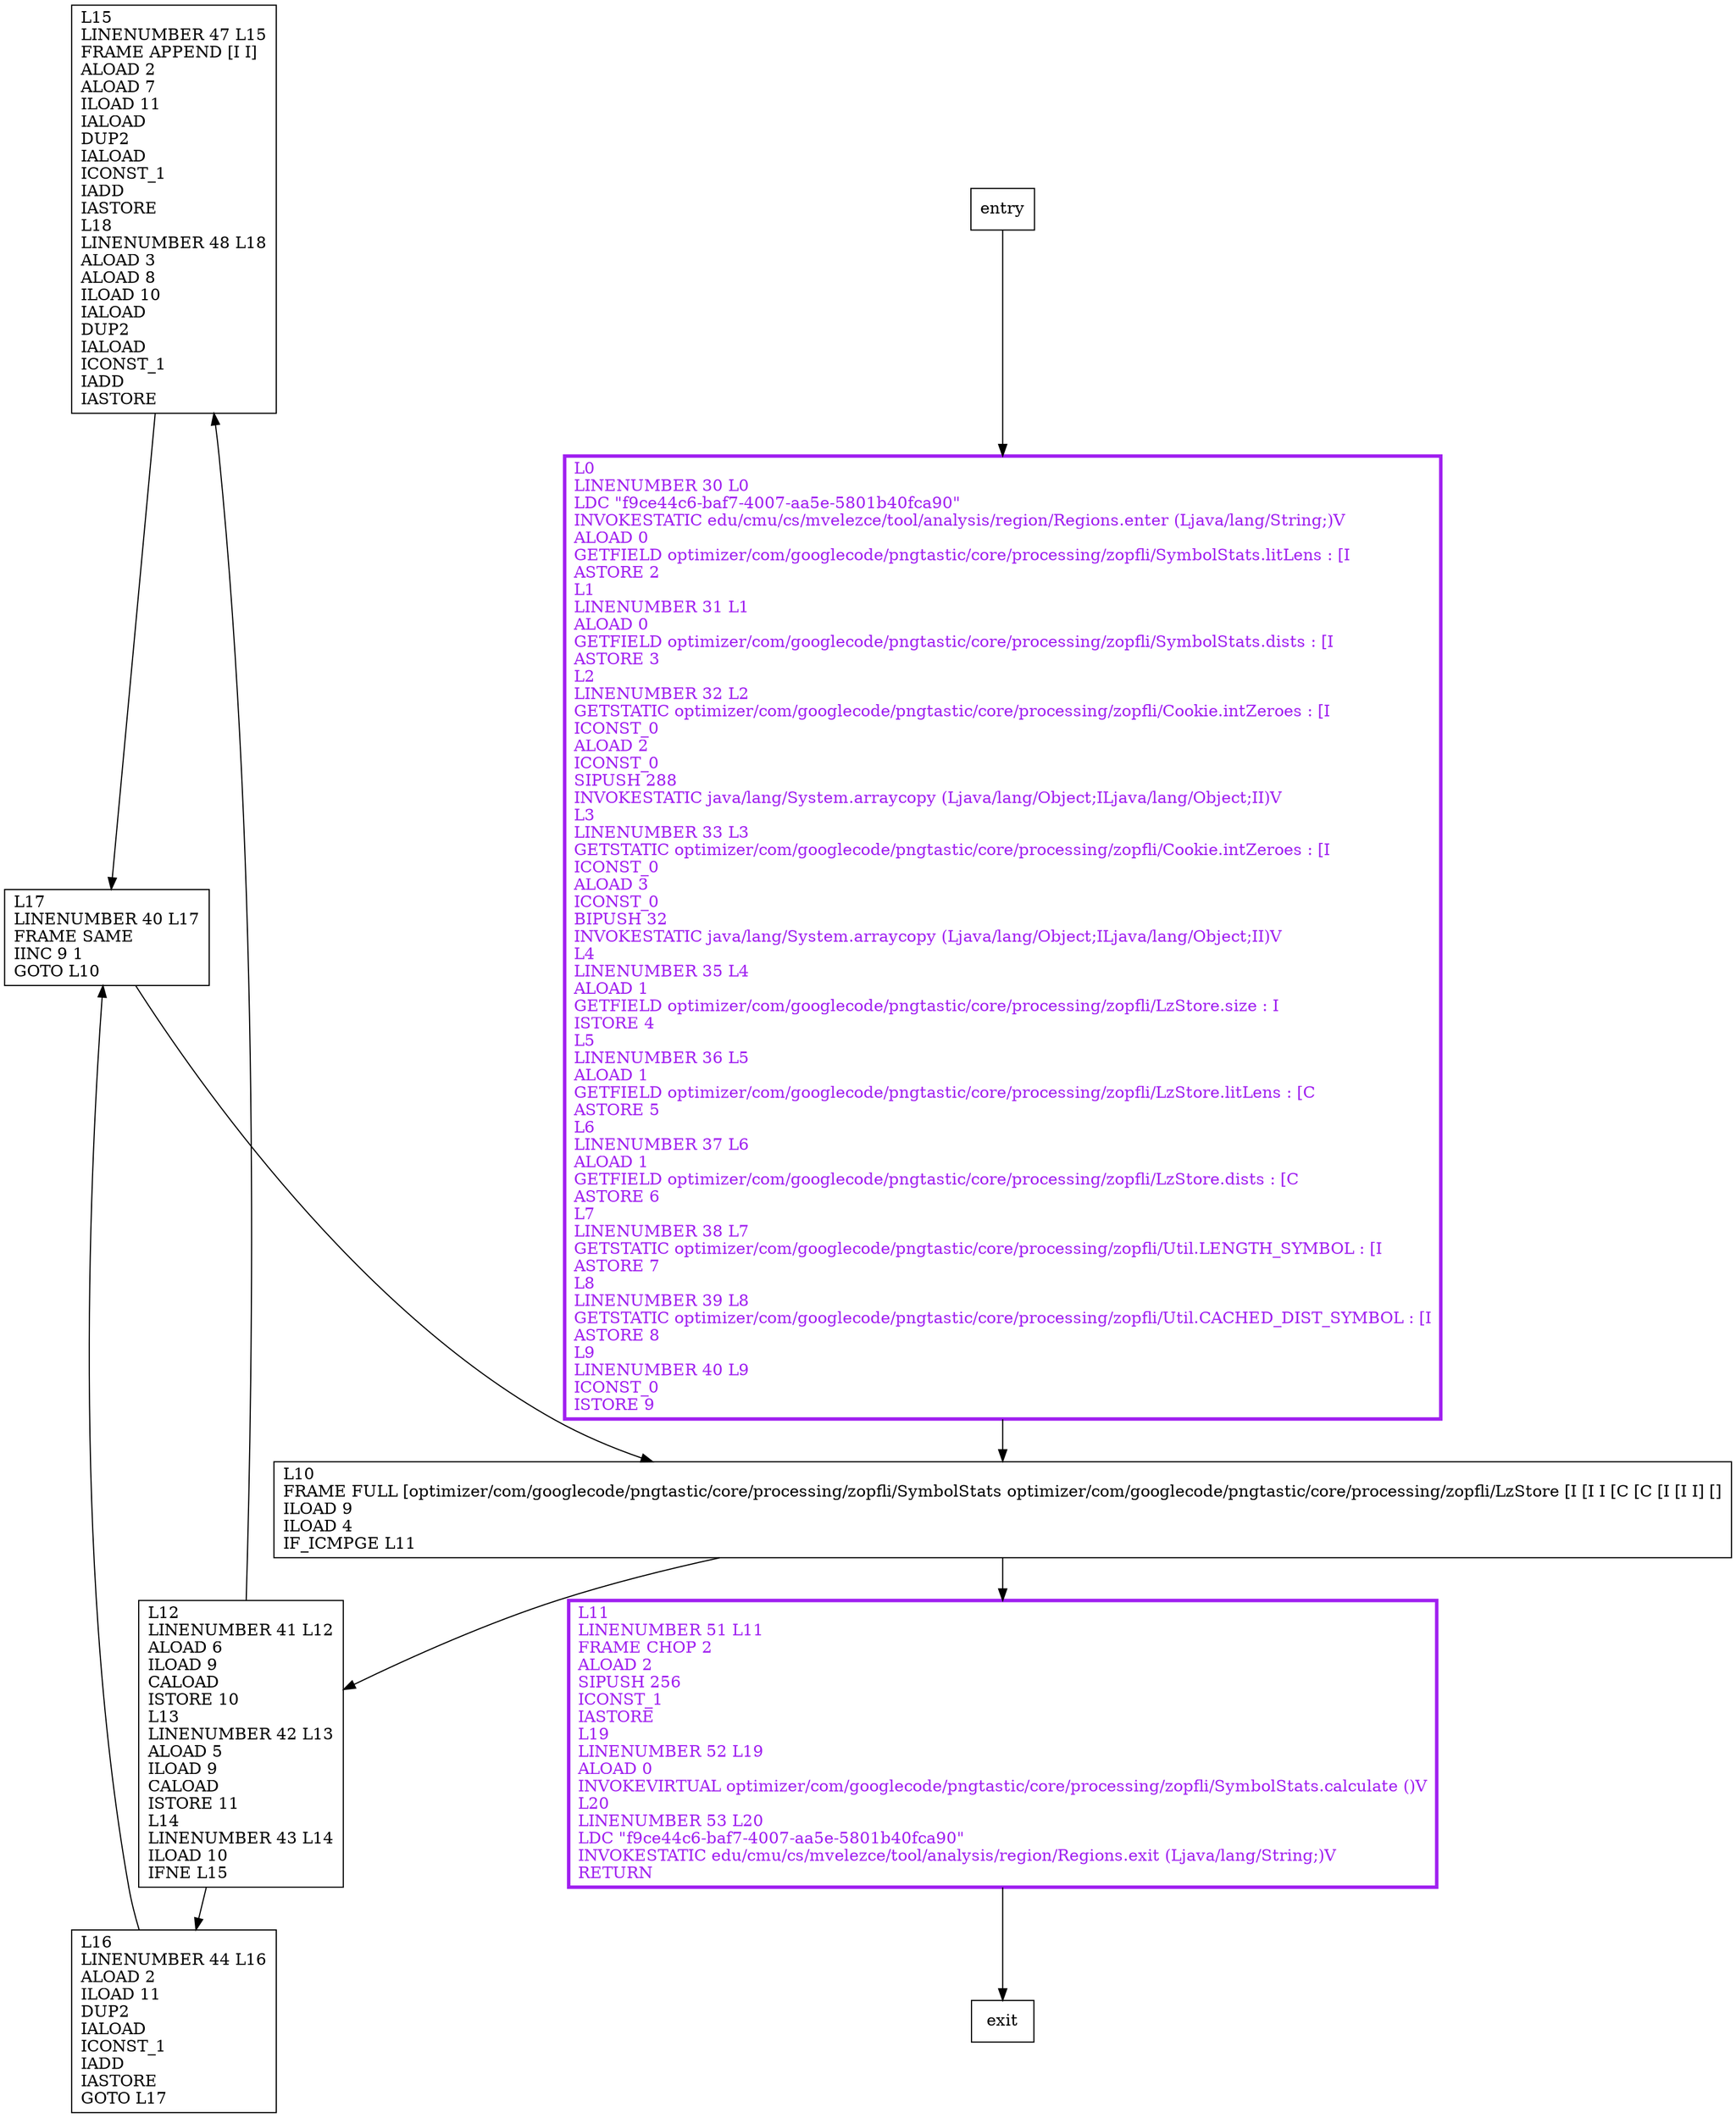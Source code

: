 digraph getFreqs {
node [shape=record];
582857168 [label="L15\lLINENUMBER 47 L15\lFRAME APPEND [I I]\lALOAD 2\lALOAD 7\lILOAD 11\lIALOAD\lDUP2\lIALOAD\lICONST_1\lIADD\lIASTORE\lL18\lLINENUMBER 48 L18\lALOAD 3\lALOAD 8\lILOAD 10\lIALOAD\lDUP2\lIALOAD\lICONST_1\lIADD\lIASTORE\l"];
153048669 [label="L10\lFRAME FULL [optimizer/com/googlecode/pngtastic/core/processing/zopfli/SymbolStats optimizer/com/googlecode/pngtastic/core/processing/zopfli/LzStore [I [I I [C [C [I [I I] []\lILOAD 9\lILOAD 4\lIF_ICMPGE L11\l"];
254416915 [label="L11\lLINENUMBER 51 L11\lFRAME CHOP 2\lALOAD 2\lSIPUSH 256\lICONST_1\lIASTORE\lL19\lLINENUMBER 52 L19\lALOAD 0\lINVOKEVIRTUAL optimizer/com/googlecode/pngtastic/core/processing/zopfli/SymbolStats.calculate ()V\lL20\lLINENUMBER 53 L20\lLDC \"f9ce44c6-baf7-4007-aa5e-5801b40fca90\"\lINVOKESTATIC edu/cmu/cs/mvelezce/tool/analysis/region/Regions.exit (Ljava/lang/String;)V\lRETURN\l"];
1739806152 [label="L16\lLINENUMBER 44 L16\lALOAD 2\lILOAD 11\lDUP2\lIALOAD\lICONST_1\lIADD\lIASTORE\lGOTO L17\l"];
1167068004 [label="L0\lLINENUMBER 30 L0\lLDC \"f9ce44c6-baf7-4007-aa5e-5801b40fca90\"\lINVOKESTATIC edu/cmu/cs/mvelezce/tool/analysis/region/Regions.enter (Ljava/lang/String;)V\lALOAD 0\lGETFIELD optimizer/com/googlecode/pngtastic/core/processing/zopfli/SymbolStats.litLens : [I\lASTORE 2\lL1\lLINENUMBER 31 L1\lALOAD 0\lGETFIELD optimizer/com/googlecode/pngtastic/core/processing/zopfli/SymbolStats.dists : [I\lASTORE 3\lL2\lLINENUMBER 32 L2\lGETSTATIC optimizer/com/googlecode/pngtastic/core/processing/zopfli/Cookie.intZeroes : [I\lICONST_0\lALOAD 2\lICONST_0\lSIPUSH 288\lINVOKESTATIC java/lang/System.arraycopy (Ljava/lang/Object;ILjava/lang/Object;II)V\lL3\lLINENUMBER 33 L3\lGETSTATIC optimizer/com/googlecode/pngtastic/core/processing/zopfli/Cookie.intZeroes : [I\lICONST_0\lALOAD 3\lICONST_0\lBIPUSH 32\lINVOKESTATIC java/lang/System.arraycopy (Ljava/lang/Object;ILjava/lang/Object;II)V\lL4\lLINENUMBER 35 L4\lALOAD 1\lGETFIELD optimizer/com/googlecode/pngtastic/core/processing/zopfli/LzStore.size : I\lISTORE 4\lL5\lLINENUMBER 36 L5\lALOAD 1\lGETFIELD optimizer/com/googlecode/pngtastic/core/processing/zopfli/LzStore.litLens : [C\lASTORE 5\lL6\lLINENUMBER 37 L6\lALOAD 1\lGETFIELD optimizer/com/googlecode/pngtastic/core/processing/zopfli/LzStore.dists : [C\lASTORE 6\lL7\lLINENUMBER 38 L7\lGETSTATIC optimizer/com/googlecode/pngtastic/core/processing/zopfli/Util.LENGTH_SYMBOL : [I\lASTORE 7\lL8\lLINENUMBER 39 L8\lGETSTATIC optimizer/com/googlecode/pngtastic/core/processing/zopfli/Util.CACHED_DIST_SYMBOL : [I\lASTORE 8\lL9\lLINENUMBER 40 L9\lICONST_0\lISTORE 9\l"];
2046364218 [label="L12\lLINENUMBER 41 L12\lALOAD 6\lILOAD 9\lCALOAD\lISTORE 10\lL13\lLINENUMBER 42 L13\lALOAD 5\lILOAD 9\lCALOAD\lISTORE 11\lL14\lLINENUMBER 43 L14\lILOAD 10\lIFNE L15\l"];
948315053 [label="L17\lLINENUMBER 40 L17\lFRAME SAME\lIINC 9 1\lGOTO L10\l"];
entry;
exit;
582857168 -> 948315053;
entry -> 1167068004;
153048669 -> 254416915;
153048669 -> 2046364218;
254416915 -> exit;
1739806152 -> 948315053;
1167068004 -> 153048669;
2046364218 -> 582857168;
2046364218 -> 1739806152;
948315053 -> 153048669;
254416915[fontcolor="purple", penwidth=3, color="purple"];
1167068004[fontcolor="purple", penwidth=3, color="purple"];
}
